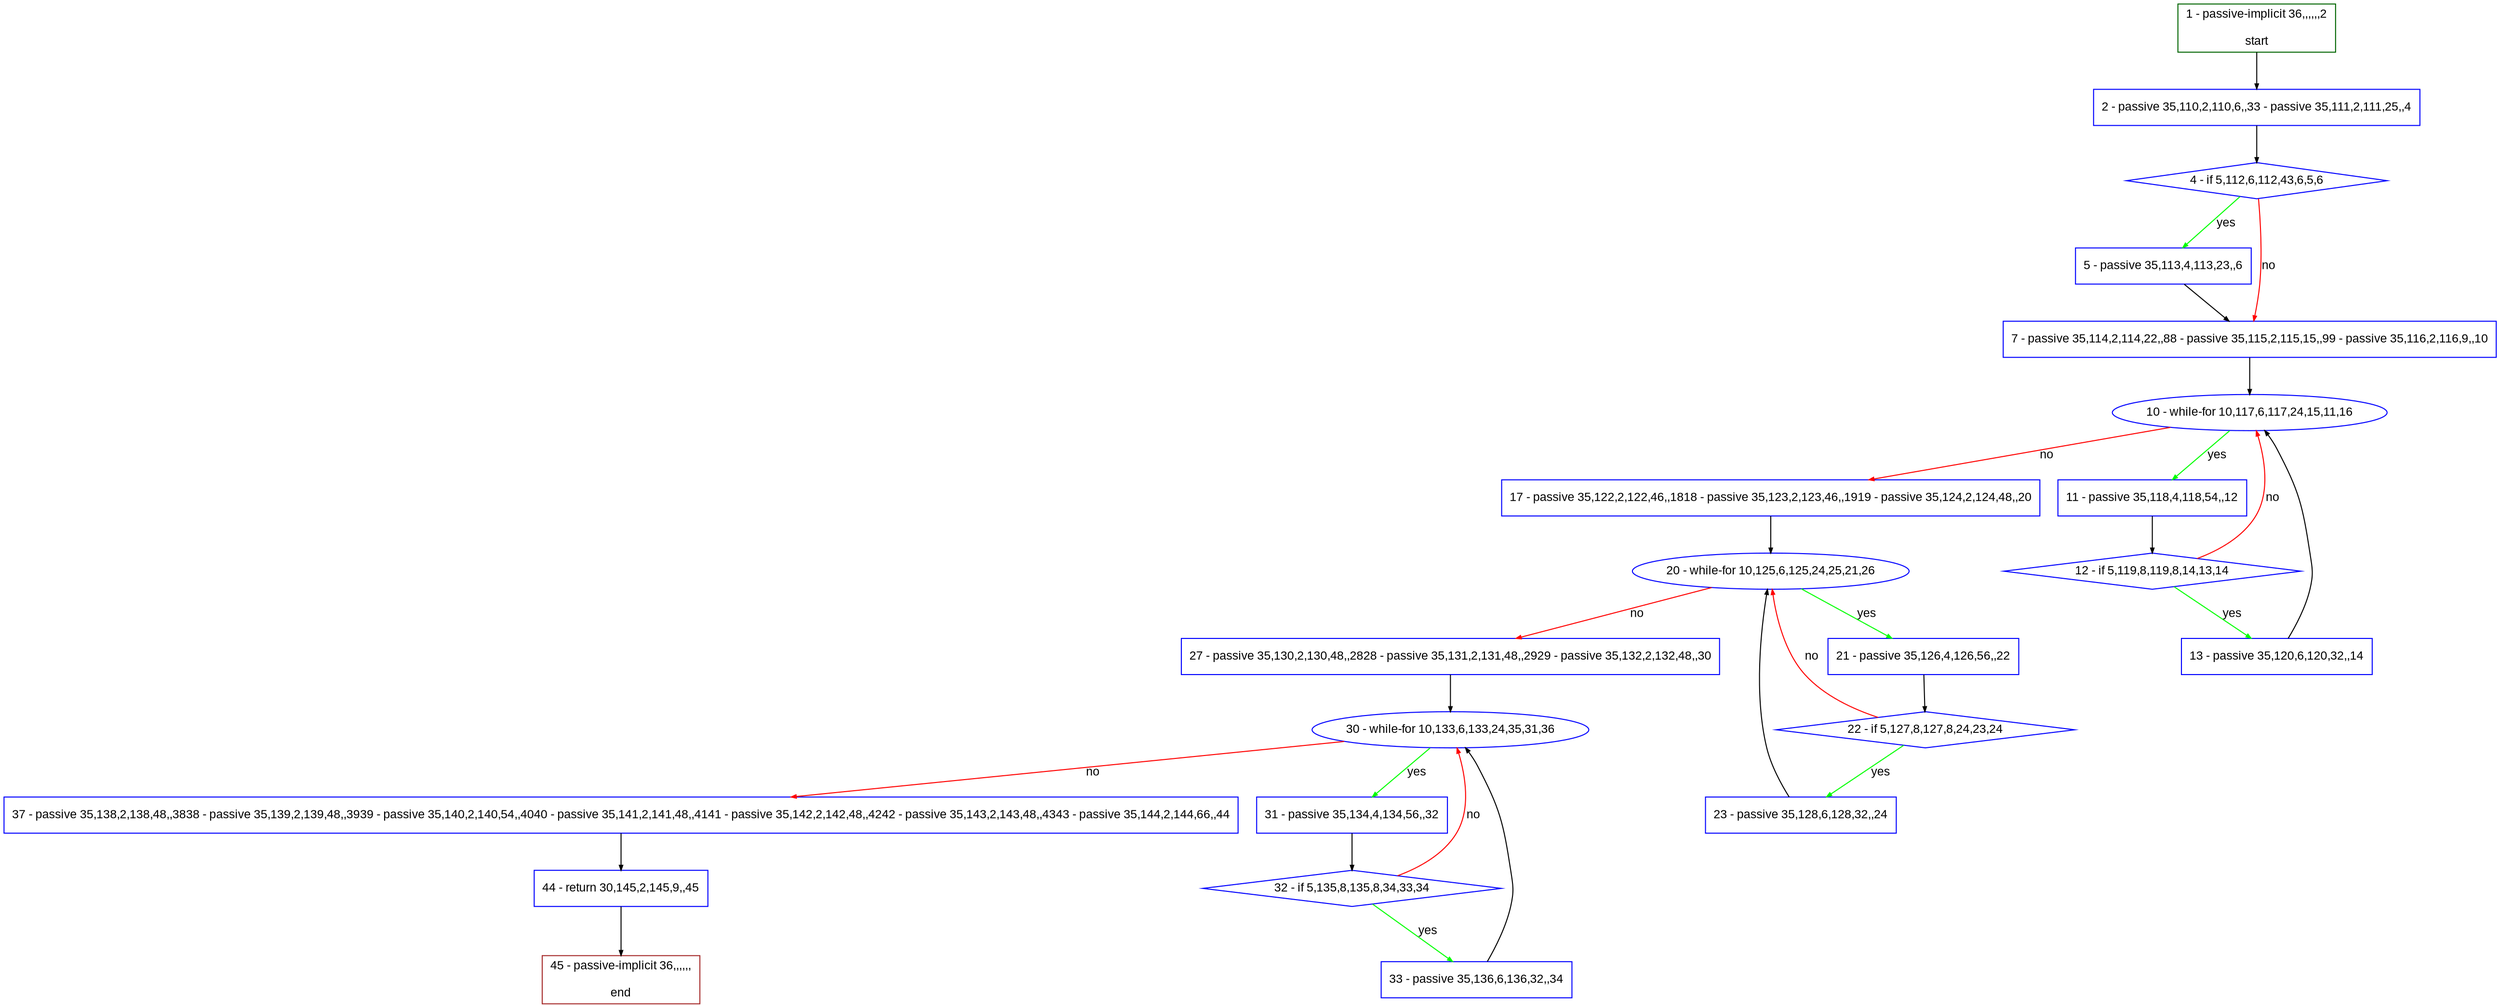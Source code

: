 digraph "" {
  graph [pack="true", label="", fontsize="12", packmode="clust", fontname="Arial", fillcolor="#FFFFCC", bgcolor="white", style="rounded,filled", compound="true"];
  node [node_initialized="no", label="", color="grey", fontsize="12", fillcolor="white", fontname="Arial", style="filled", shape="rectangle", compound="true", fixedsize="false"];
  edge [fontcolor="black", arrowhead="normal", arrowtail="none", arrowsize="0.5", ltail="", label="", color="black", fontsize="12", lhead="", fontname="Arial", dir="forward", compound="true"];
  __N1 [label="2 - passive 35,110,2,110,6,,33 - passive 35,111,2,111,25,,4", color="#0000ff", fillcolor="#ffffff", style="filled", shape="box"];
  __N2 [label="1 - passive-implicit 36,,,,,,2\n\nstart", color="#006400", fillcolor="#ffffff", style="filled", shape="box"];
  __N3 [label="4 - if 5,112,6,112,43,6,5,6", color="#0000ff", fillcolor="#ffffff", style="filled", shape="diamond"];
  __N4 [label="5 - passive 35,113,4,113,23,,6", color="#0000ff", fillcolor="#ffffff", style="filled", shape="box"];
  __N5 [label="7 - passive 35,114,2,114,22,,88 - passive 35,115,2,115,15,,99 - passive 35,116,2,116,9,,10", color="#0000ff", fillcolor="#ffffff", style="filled", shape="box"];
  __N6 [label="10 - while-for 10,117,6,117,24,15,11,16", color="#0000ff", fillcolor="#ffffff", style="filled", shape="oval"];
  __N7 [label="11 - passive 35,118,4,118,54,,12", color="#0000ff", fillcolor="#ffffff", style="filled", shape="box"];
  __N8 [label="17 - passive 35,122,2,122,46,,1818 - passive 35,123,2,123,46,,1919 - passive 35,124,2,124,48,,20", color="#0000ff", fillcolor="#ffffff", style="filled", shape="box"];
  __N9 [label="12 - if 5,119,8,119,8,14,13,14", color="#0000ff", fillcolor="#ffffff", style="filled", shape="diamond"];
  __N10 [label="13 - passive 35,120,6,120,32,,14", color="#0000ff", fillcolor="#ffffff", style="filled", shape="box"];
  __N11 [label="20 - while-for 10,125,6,125,24,25,21,26", color="#0000ff", fillcolor="#ffffff", style="filled", shape="oval"];
  __N12 [label="21 - passive 35,126,4,126,56,,22", color="#0000ff", fillcolor="#ffffff", style="filled", shape="box"];
  __N13 [label="27 - passive 35,130,2,130,48,,2828 - passive 35,131,2,131,48,,2929 - passive 35,132,2,132,48,,30", color="#0000ff", fillcolor="#ffffff", style="filled", shape="box"];
  __N14 [label="22 - if 5,127,8,127,8,24,23,24", color="#0000ff", fillcolor="#ffffff", style="filled", shape="diamond"];
  __N15 [label="23 - passive 35,128,6,128,32,,24", color="#0000ff", fillcolor="#ffffff", style="filled", shape="box"];
  __N16 [label="30 - while-for 10,133,6,133,24,35,31,36", color="#0000ff", fillcolor="#ffffff", style="filled", shape="oval"];
  __N17 [label="31 - passive 35,134,4,134,56,,32", color="#0000ff", fillcolor="#ffffff", style="filled", shape="box"];
  __N18 [label="37 - passive 35,138,2,138,48,,3838 - passive 35,139,2,139,48,,3939 - passive 35,140,2,140,54,,4040 - passive 35,141,2,141,48,,4141 - passive 35,142,2,142,48,,4242 - passive 35,143,2,143,48,,4343 - passive 35,144,2,144,66,,44", color="#0000ff", fillcolor="#ffffff", style="filled", shape="box"];
  __N19 [label="32 - if 5,135,8,135,8,34,33,34", color="#0000ff", fillcolor="#ffffff", style="filled", shape="diamond"];
  __N20 [label="33 - passive 35,136,6,136,32,,34", color="#0000ff", fillcolor="#ffffff", style="filled", shape="box"];
  __N21 [label="44 - return 30,145,2,145,9,,45", color="#0000ff", fillcolor="#ffffff", style="filled", shape="box"];
  __N22 [label="45 - passive-implicit 36,,,,,,\n\nend", color="#a52a2a", fillcolor="#ffffff", style="filled", shape="box"];
  __N2 -> __N1 [arrowhead="normal", arrowtail="none", color="#000000", label="", dir="forward"];
  __N1 -> __N3 [arrowhead="normal", arrowtail="none", color="#000000", label="", dir="forward"];
  __N3 -> __N4 [arrowhead="normal", arrowtail="none", color="#00ff00", label="yes", dir="forward"];
  __N3 -> __N5 [arrowhead="normal", arrowtail="none", color="#ff0000", label="no", dir="forward"];
  __N4 -> __N5 [arrowhead="normal", arrowtail="none", color="#000000", label="", dir="forward"];
  __N5 -> __N6 [arrowhead="normal", arrowtail="none", color="#000000", label="", dir="forward"];
  __N6 -> __N7 [arrowhead="normal", arrowtail="none", color="#00ff00", label="yes", dir="forward"];
  __N6 -> __N8 [arrowhead="normal", arrowtail="none", color="#ff0000", label="no", dir="forward"];
  __N7 -> __N9 [arrowhead="normal", arrowtail="none", color="#000000", label="", dir="forward"];
  __N9 -> __N6 [arrowhead="normal", arrowtail="none", color="#ff0000", label="no", dir="forward"];
  __N9 -> __N10 [arrowhead="normal", arrowtail="none", color="#00ff00", label="yes", dir="forward"];
  __N10 -> __N6 [arrowhead="normal", arrowtail="none", color="#000000", label="", dir="forward"];
  __N8 -> __N11 [arrowhead="normal", arrowtail="none", color="#000000", label="", dir="forward"];
  __N11 -> __N12 [arrowhead="normal", arrowtail="none", color="#00ff00", label="yes", dir="forward"];
  __N11 -> __N13 [arrowhead="normal", arrowtail="none", color="#ff0000", label="no", dir="forward"];
  __N12 -> __N14 [arrowhead="normal", arrowtail="none", color="#000000", label="", dir="forward"];
  __N14 -> __N11 [arrowhead="normal", arrowtail="none", color="#ff0000", label="no", dir="forward"];
  __N14 -> __N15 [arrowhead="normal", arrowtail="none", color="#00ff00", label="yes", dir="forward"];
  __N15 -> __N11 [arrowhead="normal", arrowtail="none", color="#000000", label="", dir="forward"];
  __N13 -> __N16 [arrowhead="normal", arrowtail="none", color="#000000", label="", dir="forward"];
  __N16 -> __N17 [arrowhead="normal", arrowtail="none", color="#00ff00", label="yes", dir="forward"];
  __N16 -> __N18 [arrowhead="normal", arrowtail="none", color="#ff0000", label="no", dir="forward"];
  __N17 -> __N19 [arrowhead="normal", arrowtail="none", color="#000000", label="", dir="forward"];
  __N19 -> __N16 [arrowhead="normal", arrowtail="none", color="#ff0000", label="no", dir="forward"];
  __N19 -> __N20 [arrowhead="normal", arrowtail="none", color="#00ff00", label="yes", dir="forward"];
  __N20 -> __N16 [arrowhead="normal", arrowtail="none", color="#000000", label="", dir="forward"];
  __N18 -> __N21 [arrowhead="normal", arrowtail="none", color="#000000", label="", dir="forward"];
  __N21 -> __N22 [arrowhead="normal", arrowtail="none", color="#000000", label="", dir="forward"];
}
